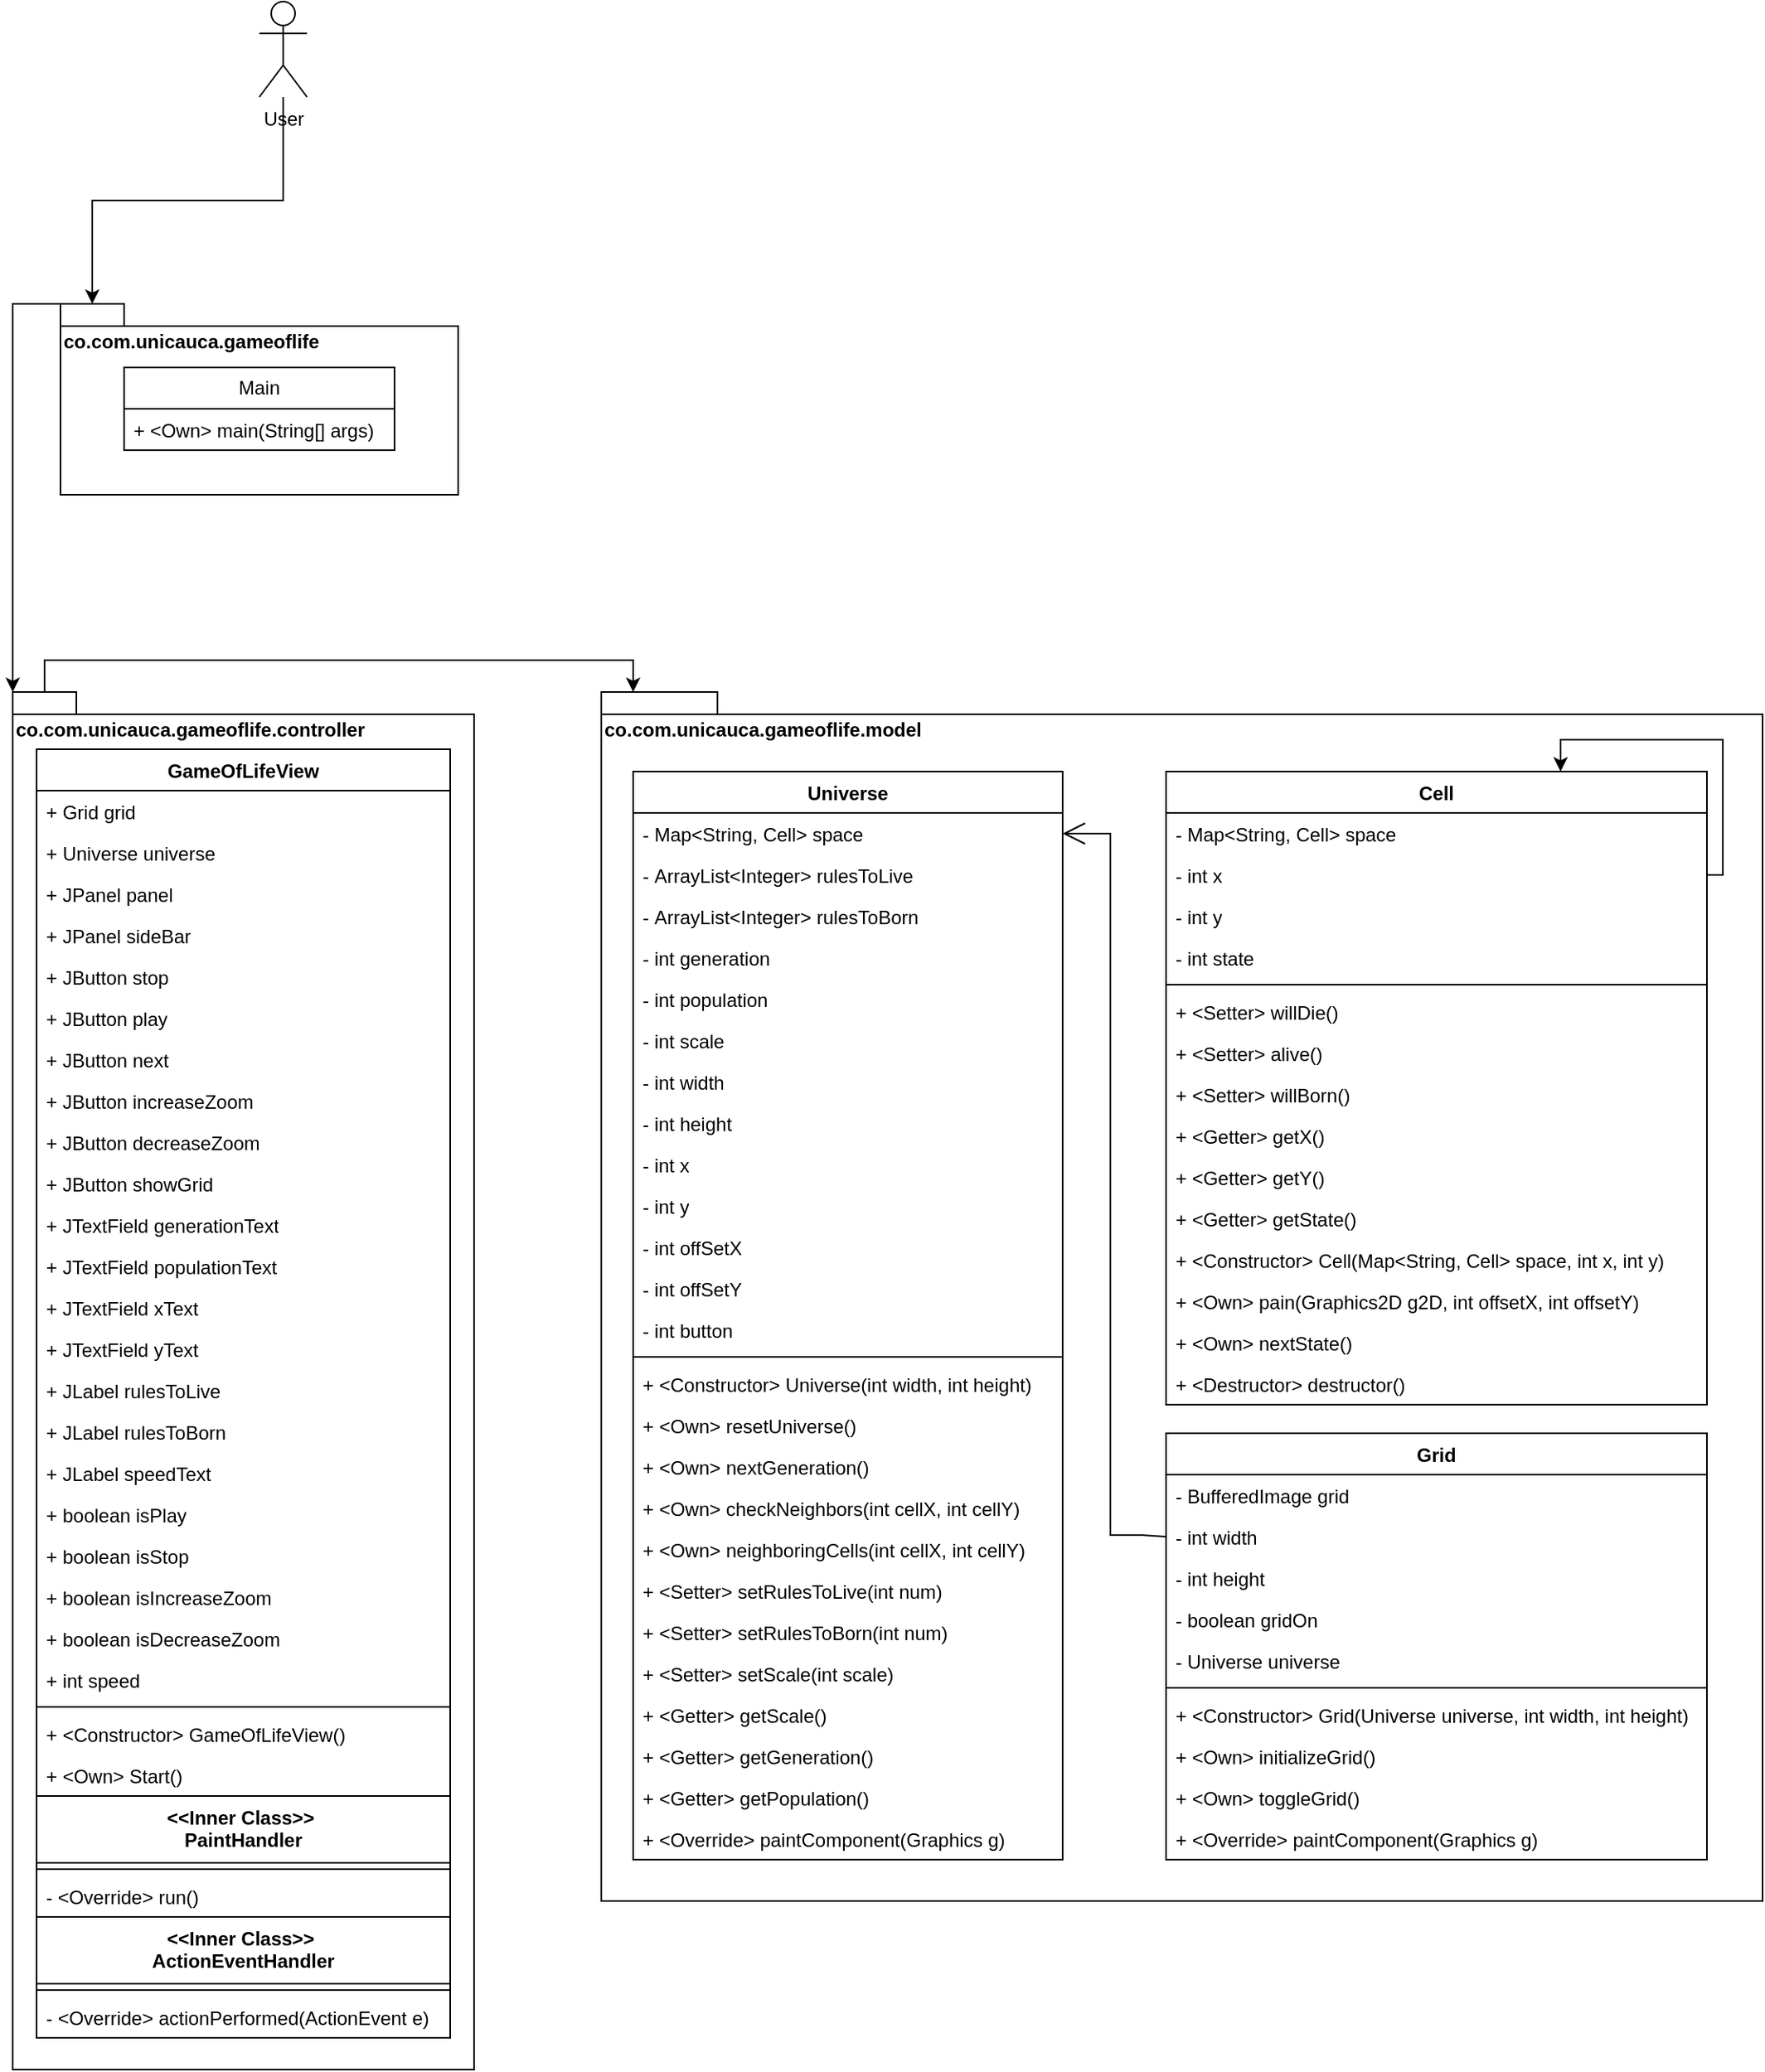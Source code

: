 <mxfile version="22.0.8" type="github">
  <diagram name="Página-1" id="Q6K7yyjsWoY5JZJmPjny">
    <mxGraphModel dx="1920" dy="1323" grid="1" gridSize="10" guides="1" tooltips="1" connect="1" arrows="1" fold="1" page="1" pageScale="1" pageWidth="827" pageHeight="1169" math="0" shadow="0">
      <root>
        <mxCell id="0" />
        <mxCell id="1" parent="0" />
        <mxCell id="TEY3jmwEBBgoZcycU3_V-5" value="co.com.unicauca.gameoflife.model" style="shape=folder;fontStyle=1;spacingTop=10;tabWidth=40;tabHeight=14;tabPosition=left;html=1;whiteSpace=wrap;align=left;verticalAlign=top;horizontal=1;fontSize=12;labelBackgroundColor=none;" vertex="1" parent="1">
          <mxGeometry x="50" y="584" width="730" height="760" as="geometry" />
        </mxCell>
        <mxCell id="TEY3jmwEBBgoZcycU3_V-6" value="co.com.unicauca.gameoflife.controller" style="shape=folder;fontStyle=1;spacingTop=10;tabWidth=40;tabHeight=14;tabPosition=left;html=1;whiteSpace=wrap;verticalAlign=top;align=left;" vertex="1" parent="1">
          <mxGeometry x="-320" y="584" width="290" height="866" as="geometry" />
        </mxCell>
        <mxCell id="TEY3jmwEBBgoZcycU3_V-23" value="Cell" style="swimlane;fontStyle=1;align=center;verticalAlign=top;childLayout=stackLayout;horizontal=1;startSize=26;horizontalStack=0;resizeParent=1;resizeParentMax=0;resizeLast=0;collapsible=1;marginBottom=0;whiteSpace=wrap;html=1;" vertex="1" parent="1">
          <mxGeometry x="405" y="634" width="340" height="398" as="geometry" />
        </mxCell>
        <mxCell id="TEY3jmwEBBgoZcycU3_V-24" value="-&amp;nbsp;Map&amp;lt;String, Cell&amp;gt; space" style="text;strokeColor=none;fillColor=none;align=left;verticalAlign=top;spacingLeft=4;spacingRight=4;overflow=hidden;rotatable=0;points=[[0,0.5],[1,0.5]];portConstraint=eastwest;whiteSpace=wrap;html=1;" vertex="1" parent="TEY3jmwEBBgoZcycU3_V-23">
          <mxGeometry y="26" width="340" height="26" as="geometry" />
        </mxCell>
        <mxCell id="TEY3jmwEBBgoZcycU3_V-41" style="edgeStyle=orthogonalEdgeStyle;rounded=0;orthogonalLoop=1;jettySize=auto;html=1;exitX=1;exitY=0.5;exitDx=0;exitDy=0;" edge="1" parent="TEY3jmwEBBgoZcycU3_V-23" source="TEY3jmwEBBgoZcycU3_V-27">
          <mxGeometry relative="1" as="geometry">
            <mxPoint x="248" as="targetPoint" />
            <Array as="points">
              <mxPoint x="350" y="65" />
              <mxPoint x="350" y="-20" />
              <mxPoint x="248" y="-20" />
            </Array>
          </mxGeometry>
        </mxCell>
        <mxCell id="TEY3jmwEBBgoZcycU3_V-27" value="-&amp;nbsp;int x" style="text;strokeColor=none;fillColor=none;align=left;verticalAlign=top;spacingLeft=4;spacingRight=4;overflow=hidden;rotatable=0;points=[[0,0.5],[1,0.5]];portConstraint=eastwest;whiteSpace=wrap;html=1;" vertex="1" parent="TEY3jmwEBBgoZcycU3_V-23">
          <mxGeometry y="52" width="340" height="26" as="geometry" />
        </mxCell>
        <mxCell id="TEY3jmwEBBgoZcycU3_V-30" value="-&amp;nbsp;int y" style="text;strokeColor=none;fillColor=none;align=left;verticalAlign=top;spacingLeft=4;spacingRight=4;overflow=hidden;rotatable=0;points=[[0,0.5],[1,0.5]];portConstraint=eastwest;whiteSpace=wrap;html=1;" vertex="1" parent="TEY3jmwEBBgoZcycU3_V-23">
          <mxGeometry y="78" width="340" height="26" as="geometry" />
        </mxCell>
        <mxCell id="TEY3jmwEBBgoZcycU3_V-31" value="-&amp;nbsp;int state" style="text;strokeColor=none;fillColor=none;align=left;verticalAlign=top;spacingLeft=4;spacingRight=4;overflow=hidden;rotatable=0;points=[[0,0.5],[1,0.5]];portConstraint=eastwest;whiteSpace=wrap;html=1;" vertex="1" parent="TEY3jmwEBBgoZcycU3_V-23">
          <mxGeometry y="104" width="340" height="26" as="geometry" />
        </mxCell>
        <mxCell id="TEY3jmwEBBgoZcycU3_V-25" value="" style="line;strokeWidth=1;fillColor=none;align=left;verticalAlign=middle;spacingTop=-1;spacingLeft=3;spacingRight=3;rotatable=0;labelPosition=right;points=[];portConstraint=eastwest;strokeColor=inherit;" vertex="1" parent="TEY3jmwEBBgoZcycU3_V-23">
          <mxGeometry y="130" width="340" height="8" as="geometry" />
        </mxCell>
        <mxCell id="TEY3jmwEBBgoZcycU3_V-35" value="+ &amp;lt;Setter&amp;gt; willDie()" style="text;strokeColor=none;fillColor=none;align=left;verticalAlign=top;spacingLeft=4;spacingRight=4;overflow=hidden;rotatable=0;points=[[0,0.5],[1,0.5]];portConstraint=eastwest;whiteSpace=wrap;html=1;" vertex="1" parent="TEY3jmwEBBgoZcycU3_V-23">
          <mxGeometry y="138" width="340" height="26" as="geometry" />
        </mxCell>
        <mxCell id="TEY3jmwEBBgoZcycU3_V-36" value="+ &amp;lt;Setter&amp;gt; alive()" style="text;strokeColor=none;fillColor=none;align=left;verticalAlign=top;spacingLeft=4;spacingRight=4;overflow=hidden;rotatable=0;points=[[0,0.5],[1,0.5]];portConstraint=eastwest;whiteSpace=wrap;html=1;" vertex="1" parent="TEY3jmwEBBgoZcycU3_V-23">
          <mxGeometry y="164" width="340" height="26" as="geometry" />
        </mxCell>
        <mxCell id="TEY3jmwEBBgoZcycU3_V-34" value="+ &amp;lt;Setter&amp;gt; willBorn()" style="text;strokeColor=none;fillColor=none;align=left;verticalAlign=top;spacingLeft=4;spacingRight=4;overflow=hidden;rotatable=0;points=[[0,0.5],[1,0.5]];portConstraint=eastwest;whiteSpace=wrap;html=1;" vertex="1" parent="TEY3jmwEBBgoZcycU3_V-23">
          <mxGeometry y="190" width="340" height="26" as="geometry" />
        </mxCell>
        <mxCell id="TEY3jmwEBBgoZcycU3_V-37" value="+ &amp;lt;Getter&amp;gt; getX()" style="text;strokeColor=none;fillColor=none;align=left;verticalAlign=top;spacingLeft=4;spacingRight=4;overflow=hidden;rotatable=0;points=[[0,0.5],[1,0.5]];portConstraint=eastwest;whiteSpace=wrap;html=1;" vertex="1" parent="TEY3jmwEBBgoZcycU3_V-23">
          <mxGeometry y="216" width="340" height="26" as="geometry" />
        </mxCell>
        <mxCell id="TEY3jmwEBBgoZcycU3_V-38" value="+ &amp;lt;Getter&amp;gt; getY()" style="text;strokeColor=none;fillColor=none;align=left;verticalAlign=top;spacingLeft=4;spacingRight=4;overflow=hidden;rotatable=0;points=[[0,0.5],[1,0.5]];portConstraint=eastwest;whiteSpace=wrap;html=1;" vertex="1" parent="TEY3jmwEBBgoZcycU3_V-23">
          <mxGeometry y="242" width="340" height="26" as="geometry" />
        </mxCell>
        <mxCell id="TEY3jmwEBBgoZcycU3_V-39" value="+ &amp;lt;Getter&amp;gt; getState()" style="text;strokeColor=none;fillColor=none;align=left;verticalAlign=top;spacingLeft=4;spacingRight=4;overflow=hidden;rotatable=0;points=[[0,0.5],[1,0.5]];portConstraint=eastwest;whiteSpace=wrap;html=1;" vertex="1" parent="TEY3jmwEBBgoZcycU3_V-23">
          <mxGeometry y="268" width="340" height="26" as="geometry" />
        </mxCell>
        <mxCell id="TEY3jmwEBBgoZcycU3_V-26" value="+&amp;nbsp;&amp;lt;Constructor&amp;gt;&lt;span style=&quot;background-color: initial;&quot;&gt;&amp;nbsp;Cell(Map&amp;lt;String, Cell&amp;gt; space, int x, int y)&lt;/span&gt;" style="text;strokeColor=none;fillColor=none;align=left;verticalAlign=top;spacingLeft=4;spacingRight=4;overflow=hidden;rotatable=0;points=[[0,0.5],[1,0.5]];portConstraint=eastwest;whiteSpace=wrap;html=1;" vertex="1" parent="TEY3jmwEBBgoZcycU3_V-23">
          <mxGeometry y="294" width="340" height="26" as="geometry" />
        </mxCell>
        <mxCell id="TEY3jmwEBBgoZcycU3_V-32" value="+&amp;nbsp;&amp;lt;Own&amp;gt;&lt;span style=&quot;background-color: initial;&quot;&gt;&amp;nbsp;pain(Graphics2D g2D, int offsetX, int offsetY)&lt;/span&gt;" style="text;strokeColor=none;fillColor=none;align=left;verticalAlign=top;spacingLeft=4;spacingRight=4;overflow=hidden;rotatable=0;points=[[0,0.5],[1,0.5]];portConstraint=eastwest;whiteSpace=wrap;html=1;" vertex="1" parent="TEY3jmwEBBgoZcycU3_V-23">
          <mxGeometry y="320" width="340" height="26" as="geometry" />
        </mxCell>
        <mxCell id="TEY3jmwEBBgoZcycU3_V-33" value="+ &amp;lt;Own&amp;gt; nextState()" style="text;strokeColor=none;fillColor=none;align=left;verticalAlign=top;spacingLeft=4;spacingRight=4;overflow=hidden;rotatable=0;points=[[0,0.5],[1,0.5]];portConstraint=eastwest;whiteSpace=wrap;html=1;" vertex="1" parent="TEY3jmwEBBgoZcycU3_V-23">
          <mxGeometry y="346" width="340" height="26" as="geometry" />
        </mxCell>
        <mxCell id="TEY3jmwEBBgoZcycU3_V-40" value="+ &amp;lt;Destructor&amp;gt; destructor()" style="text;strokeColor=none;fillColor=none;align=left;verticalAlign=top;spacingLeft=4;spacingRight=4;overflow=hidden;rotatable=0;points=[[0,0.5],[1,0.5]];portConstraint=eastwest;whiteSpace=wrap;html=1;" vertex="1" parent="TEY3jmwEBBgoZcycU3_V-23">
          <mxGeometry y="372" width="340" height="26" as="geometry" />
        </mxCell>
        <mxCell id="TEY3jmwEBBgoZcycU3_V-42" value="Universe" style="swimlane;fontStyle=1;align=center;verticalAlign=top;childLayout=stackLayout;horizontal=1;startSize=26;horizontalStack=0;resizeParent=1;resizeParentMax=0;resizeLast=0;collapsible=1;marginBottom=0;whiteSpace=wrap;html=1;" vertex="1" parent="1">
          <mxGeometry x="70" y="634" width="270" height="684" as="geometry" />
        </mxCell>
        <mxCell id="TEY3jmwEBBgoZcycU3_V-12" value="-&amp;nbsp;Map&amp;lt;String, Cell&amp;gt; space" style="text;strokeColor=none;fillColor=none;align=left;verticalAlign=top;spacingLeft=4;spacingRight=4;overflow=hidden;rotatable=0;points=[[0,0.5],[1,0.5]];portConstraint=eastwest;whiteSpace=wrap;html=1;" vertex="1" parent="TEY3jmwEBBgoZcycU3_V-42">
          <mxGeometry y="26" width="270" height="26" as="geometry" />
        </mxCell>
        <mxCell id="TEY3jmwEBBgoZcycU3_V-13" value="-&amp;nbsp;ArrayList&amp;lt;Integer&amp;gt; rulesToLive" style="text;strokeColor=none;fillColor=none;align=left;verticalAlign=top;spacingLeft=4;spacingRight=4;overflow=hidden;rotatable=0;points=[[0,0.5],[1,0.5]];portConstraint=eastwest;whiteSpace=wrap;html=1;" vertex="1" parent="TEY3jmwEBBgoZcycU3_V-42">
          <mxGeometry y="52" width="270" height="26" as="geometry" />
        </mxCell>
        <mxCell id="TEY3jmwEBBgoZcycU3_V-43" value="-&amp;nbsp;ArrayList&amp;lt;Integer&amp;gt; rulesToBorn" style="text;strokeColor=none;fillColor=none;align=left;verticalAlign=top;spacingLeft=4;spacingRight=4;overflow=hidden;rotatable=0;points=[[0,0.5],[1,0.5]];portConstraint=eastwest;whiteSpace=wrap;html=1;" vertex="1" parent="TEY3jmwEBBgoZcycU3_V-42">
          <mxGeometry y="78" width="270" height="26" as="geometry" />
        </mxCell>
        <mxCell id="TEY3jmwEBBgoZcycU3_V-46" value="- int generation" style="text;strokeColor=none;fillColor=none;align=left;verticalAlign=top;spacingLeft=4;spacingRight=4;overflow=hidden;rotatable=0;points=[[0,0.5],[1,0.5]];portConstraint=eastwest;whiteSpace=wrap;html=1;" vertex="1" parent="TEY3jmwEBBgoZcycU3_V-42">
          <mxGeometry y="104" width="270" height="26" as="geometry" />
        </mxCell>
        <mxCell id="TEY3jmwEBBgoZcycU3_V-47" value="-&amp;nbsp;int population" style="text;strokeColor=none;fillColor=none;align=left;verticalAlign=top;spacingLeft=4;spacingRight=4;overflow=hidden;rotatable=0;points=[[0,0.5],[1,0.5]];portConstraint=eastwest;whiteSpace=wrap;html=1;" vertex="1" parent="TEY3jmwEBBgoZcycU3_V-42">
          <mxGeometry y="130" width="270" height="26" as="geometry" />
        </mxCell>
        <mxCell id="TEY3jmwEBBgoZcycU3_V-48" value="-&amp;nbsp;int scale" style="text;strokeColor=none;fillColor=none;align=left;verticalAlign=top;spacingLeft=4;spacingRight=4;overflow=hidden;rotatable=0;points=[[0,0.5],[1,0.5]];portConstraint=eastwest;whiteSpace=wrap;html=1;" vertex="1" parent="TEY3jmwEBBgoZcycU3_V-42">
          <mxGeometry y="156" width="270" height="26" as="geometry" />
        </mxCell>
        <mxCell id="TEY3jmwEBBgoZcycU3_V-49" value="-&amp;nbsp;int width" style="text;strokeColor=none;fillColor=none;align=left;verticalAlign=top;spacingLeft=4;spacingRight=4;overflow=hidden;rotatable=0;points=[[0,0.5],[1,0.5]];portConstraint=eastwest;whiteSpace=wrap;html=1;" vertex="1" parent="TEY3jmwEBBgoZcycU3_V-42">
          <mxGeometry y="182" width="270" height="26" as="geometry" />
        </mxCell>
        <mxCell id="TEY3jmwEBBgoZcycU3_V-50" value="-&amp;nbsp;int height" style="text;strokeColor=none;fillColor=none;align=left;verticalAlign=top;spacingLeft=4;spacingRight=4;overflow=hidden;rotatable=0;points=[[0,0.5],[1,0.5]];portConstraint=eastwest;whiteSpace=wrap;html=1;" vertex="1" parent="TEY3jmwEBBgoZcycU3_V-42">
          <mxGeometry y="208" width="270" height="26" as="geometry" />
        </mxCell>
        <mxCell id="TEY3jmwEBBgoZcycU3_V-51" value="-&amp;nbsp;int x" style="text;strokeColor=none;fillColor=none;align=left;verticalAlign=top;spacingLeft=4;spacingRight=4;overflow=hidden;rotatable=0;points=[[0,0.5],[1,0.5]];portConstraint=eastwest;whiteSpace=wrap;html=1;" vertex="1" parent="TEY3jmwEBBgoZcycU3_V-42">
          <mxGeometry y="234" width="270" height="26" as="geometry" />
        </mxCell>
        <mxCell id="TEY3jmwEBBgoZcycU3_V-52" value="-&amp;nbsp;int y" style="text;strokeColor=none;fillColor=none;align=left;verticalAlign=top;spacingLeft=4;spacingRight=4;overflow=hidden;rotatable=0;points=[[0,0.5],[1,0.5]];portConstraint=eastwest;whiteSpace=wrap;html=1;" vertex="1" parent="TEY3jmwEBBgoZcycU3_V-42">
          <mxGeometry y="260" width="270" height="26" as="geometry" />
        </mxCell>
        <mxCell id="TEY3jmwEBBgoZcycU3_V-53" value="-&amp;nbsp;int offSetX" style="text;strokeColor=none;fillColor=none;align=left;verticalAlign=top;spacingLeft=4;spacingRight=4;overflow=hidden;rotatable=0;points=[[0,0.5],[1,0.5]];portConstraint=eastwest;whiteSpace=wrap;html=1;" vertex="1" parent="TEY3jmwEBBgoZcycU3_V-42">
          <mxGeometry y="286" width="270" height="26" as="geometry" />
        </mxCell>
        <mxCell id="TEY3jmwEBBgoZcycU3_V-54" value="-&amp;nbsp;int offSetY" style="text;strokeColor=none;fillColor=none;align=left;verticalAlign=top;spacingLeft=4;spacingRight=4;overflow=hidden;rotatable=0;points=[[0,0.5],[1,0.5]];portConstraint=eastwest;whiteSpace=wrap;html=1;" vertex="1" parent="TEY3jmwEBBgoZcycU3_V-42">
          <mxGeometry y="312" width="270" height="26" as="geometry" />
        </mxCell>
        <mxCell id="TEY3jmwEBBgoZcycU3_V-55" value="-&amp;nbsp;int button" style="text;strokeColor=none;fillColor=none;align=left;verticalAlign=top;spacingLeft=4;spacingRight=4;overflow=hidden;rotatable=0;points=[[0,0.5],[1,0.5]];portConstraint=eastwest;whiteSpace=wrap;html=1;" vertex="1" parent="TEY3jmwEBBgoZcycU3_V-42">
          <mxGeometry y="338" width="270" height="26" as="geometry" />
        </mxCell>
        <mxCell id="TEY3jmwEBBgoZcycU3_V-44" value="" style="line;strokeWidth=1;fillColor=none;align=left;verticalAlign=middle;spacingTop=-1;spacingLeft=3;spacingRight=3;rotatable=0;labelPosition=right;points=[];portConstraint=eastwest;strokeColor=inherit;" vertex="1" parent="TEY3jmwEBBgoZcycU3_V-42">
          <mxGeometry y="364" width="270" height="8" as="geometry" />
        </mxCell>
        <mxCell id="TEY3jmwEBBgoZcycU3_V-45" value="+ &amp;lt;Constructor&amp;gt;&amp;nbsp;Universe(int width, int height)" style="text;strokeColor=none;fillColor=none;align=left;verticalAlign=top;spacingLeft=4;spacingRight=4;overflow=hidden;rotatable=0;points=[[0,0.5],[1,0.5]];portConstraint=eastwest;whiteSpace=wrap;html=1;" vertex="1" parent="TEY3jmwEBBgoZcycU3_V-42">
          <mxGeometry y="372" width="270" height="26" as="geometry" />
        </mxCell>
        <mxCell id="TEY3jmwEBBgoZcycU3_V-56" value="+ &amp;lt;Own&amp;gt;&amp;nbsp;resetUniverse()" style="text;strokeColor=none;fillColor=none;align=left;verticalAlign=top;spacingLeft=4;spacingRight=4;overflow=hidden;rotatable=0;points=[[0,0.5],[1,0.5]];portConstraint=eastwest;whiteSpace=wrap;html=1;" vertex="1" parent="TEY3jmwEBBgoZcycU3_V-42">
          <mxGeometry y="398" width="270" height="26" as="geometry" />
        </mxCell>
        <mxCell id="TEY3jmwEBBgoZcycU3_V-57" value="+ &amp;lt;Own&amp;gt;&amp;nbsp;nextGeneration()" style="text;strokeColor=none;fillColor=none;align=left;verticalAlign=top;spacingLeft=4;spacingRight=4;overflow=hidden;rotatable=0;points=[[0,0.5],[1,0.5]];portConstraint=eastwest;whiteSpace=wrap;html=1;" vertex="1" parent="TEY3jmwEBBgoZcycU3_V-42">
          <mxGeometry y="424" width="270" height="26" as="geometry" />
        </mxCell>
        <mxCell id="TEY3jmwEBBgoZcycU3_V-58" value="+ &amp;lt;Own&amp;gt;&amp;nbsp;checkNeighbors(int cellX, int cellY)" style="text;strokeColor=none;fillColor=none;align=left;verticalAlign=top;spacingLeft=4;spacingRight=4;overflow=hidden;rotatable=0;points=[[0,0.5],[1,0.5]];portConstraint=eastwest;whiteSpace=wrap;html=1;" vertex="1" parent="TEY3jmwEBBgoZcycU3_V-42">
          <mxGeometry y="450" width="270" height="26" as="geometry" />
        </mxCell>
        <mxCell id="TEY3jmwEBBgoZcycU3_V-59" value="+ &amp;lt;Own&amp;gt;&amp;nbsp;neighboringCells(int cellX, int cellY)" style="text;strokeColor=none;fillColor=none;align=left;verticalAlign=top;spacingLeft=4;spacingRight=4;overflow=hidden;rotatable=0;points=[[0,0.5],[1,0.5]];portConstraint=eastwest;whiteSpace=wrap;html=1;" vertex="1" parent="TEY3jmwEBBgoZcycU3_V-42">
          <mxGeometry y="476" width="270" height="26" as="geometry" />
        </mxCell>
        <mxCell id="TEY3jmwEBBgoZcycU3_V-61" value="+ &amp;lt;Setter&amp;gt;&amp;nbsp;setRulesToLive(int num)" style="text;strokeColor=none;fillColor=none;align=left;verticalAlign=top;spacingLeft=4;spacingRight=4;overflow=hidden;rotatable=0;points=[[0,0.5],[1,0.5]];portConstraint=eastwest;whiteSpace=wrap;html=1;" vertex="1" parent="TEY3jmwEBBgoZcycU3_V-42">
          <mxGeometry y="502" width="270" height="26" as="geometry" />
        </mxCell>
        <mxCell id="TEY3jmwEBBgoZcycU3_V-62" value="+ &amp;lt;Setter&amp;gt;&amp;nbsp;setRulesToBorn(int num)" style="text;strokeColor=none;fillColor=none;align=left;verticalAlign=top;spacingLeft=4;spacingRight=4;overflow=hidden;rotatable=0;points=[[0,0.5],[1,0.5]];portConstraint=eastwest;whiteSpace=wrap;html=1;" vertex="1" parent="TEY3jmwEBBgoZcycU3_V-42">
          <mxGeometry y="528" width="270" height="26" as="geometry" />
        </mxCell>
        <mxCell id="TEY3jmwEBBgoZcycU3_V-64" value="+ &amp;lt;Setter&amp;gt;&amp;nbsp;setScale(int scale)" style="text;strokeColor=none;fillColor=none;align=left;verticalAlign=top;spacingLeft=4;spacingRight=4;overflow=hidden;rotatable=0;points=[[0,0.5],[1,0.5]];portConstraint=eastwest;whiteSpace=wrap;html=1;" vertex="1" parent="TEY3jmwEBBgoZcycU3_V-42">
          <mxGeometry y="554" width="270" height="26" as="geometry" />
        </mxCell>
        <mxCell id="TEY3jmwEBBgoZcycU3_V-70" value="+ &amp;lt;Getter&amp;gt; getScale()" style="text;strokeColor=none;fillColor=none;align=left;verticalAlign=top;spacingLeft=4;spacingRight=4;overflow=hidden;rotatable=0;points=[[0,0.5],[1,0.5]];portConstraint=eastwest;whiteSpace=wrap;html=1;" vertex="1" parent="TEY3jmwEBBgoZcycU3_V-42">
          <mxGeometry y="580" width="270" height="26" as="geometry" />
        </mxCell>
        <mxCell id="TEY3jmwEBBgoZcycU3_V-69" value="+ &amp;lt;Getter&amp;gt; getGeneration()" style="text;strokeColor=none;fillColor=none;align=left;verticalAlign=top;spacingLeft=4;spacingRight=4;overflow=hidden;rotatable=0;points=[[0,0.5],[1,0.5]];portConstraint=eastwest;whiteSpace=wrap;html=1;" vertex="1" parent="TEY3jmwEBBgoZcycU3_V-42">
          <mxGeometry y="606" width="270" height="26" as="geometry" />
        </mxCell>
        <mxCell id="TEY3jmwEBBgoZcycU3_V-68" value="+ &amp;lt;Getter&amp;gt; getPopulation()" style="text;strokeColor=none;fillColor=none;align=left;verticalAlign=top;spacingLeft=4;spacingRight=4;overflow=hidden;rotatable=0;points=[[0,0.5],[1,0.5]];portConstraint=eastwest;whiteSpace=wrap;html=1;" vertex="1" parent="TEY3jmwEBBgoZcycU3_V-42">
          <mxGeometry y="632" width="270" height="26" as="geometry" />
        </mxCell>
        <mxCell id="TEY3jmwEBBgoZcycU3_V-60" value="+ &amp;lt;Override&amp;gt;&amp;nbsp;paintComponent(Graphics g)" style="text;strokeColor=none;fillColor=none;align=left;verticalAlign=top;spacingLeft=4;spacingRight=4;overflow=hidden;rotatable=0;points=[[0,0.5],[1,0.5]];portConstraint=eastwest;whiteSpace=wrap;html=1;" vertex="1" parent="TEY3jmwEBBgoZcycU3_V-42">
          <mxGeometry y="658" width="270" height="26" as="geometry" />
        </mxCell>
        <mxCell id="TEY3jmwEBBgoZcycU3_V-71" value="Grid" style="swimlane;fontStyle=1;align=center;verticalAlign=top;childLayout=stackLayout;horizontal=1;startSize=26;horizontalStack=0;resizeParent=1;resizeParentMax=0;resizeLast=0;collapsible=1;marginBottom=0;whiteSpace=wrap;html=1;" vertex="1" parent="1">
          <mxGeometry x="405" y="1050" width="340" height="268" as="geometry" />
        </mxCell>
        <mxCell id="TEY3jmwEBBgoZcycU3_V-72" value="-&amp;nbsp;BufferedImage grid" style="text;strokeColor=none;fillColor=none;align=left;verticalAlign=top;spacingLeft=4;spacingRight=4;overflow=hidden;rotatable=0;points=[[0,0.5],[1,0.5]];portConstraint=eastwest;whiteSpace=wrap;html=1;" vertex="1" parent="TEY3jmwEBBgoZcycU3_V-71">
          <mxGeometry y="26" width="340" height="26" as="geometry" />
        </mxCell>
        <mxCell id="TEY3jmwEBBgoZcycU3_V-76" value="- int width" style="text;strokeColor=none;fillColor=none;align=left;verticalAlign=top;spacingLeft=4;spacingRight=4;overflow=hidden;rotatable=0;points=[[0,0.5],[1,0.5]];portConstraint=eastwest;whiteSpace=wrap;html=1;" vertex="1" parent="TEY3jmwEBBgoZcycU3_V-71">
          <mxGeometry y="52" width="340" height="26" as="geometry" />
        </mxCell>
        <mxCell id="TEY3jmwEBBgoZcycU3_V-75" value="- int height" style="text;strokeColor=none;fillColor=none;align=left;verticalAlign=top;spacingLeft=4;spacingRight=4;overflow=hidden;rotatable=0;points=[[0,0.5],[1,0.5]];portConstraint=eastwest;whiteSpace=wrap;html=1;" vertex="1" parent="TEY3jmwEBBgoZcycU3_V-71">
          <mxGeometry y="78" width="340" height="26" as="geometry" />
        </mxCell>
        <mxCell id="TEY3jmwEBBgoZcycU3_V-77" value="- boolean gridOn" style="text;strokeColor=none;fillColor=none;align=left;verticalAlign=top;spacingLeft=4;spacingRight=4;overflow=hidden;rotatable=0;points=[[0,0.5],[1,0.5]];portConstraint=eastwest;whiteSpace=wrap;html=1;" vertex="1" parent="TEY3jmwEBBgoZcycU3_V-71">
          <mxGeometry y="104" width="340" height="26" as="geometry" />
        </mxCell>
        <mxCell id="TEY3jmwEBBgoZcycU3_V-78" value="- Universe universe" style="text;strokeColor=none;fillColor=none;align=left;verticalAlign=top;spacingLeft=4;spacingRight=4;overflow=hidden;rotatable=0;points=[[0,0.5],[1,0.5]];portConstraint=eastwest;whiteSpace=wrap;html=1;" vertex="1" parent="TEY3jmwEBBgoZcycU3_V-71">
          <mxGeometry y="130" width="340" height="26" as="geometry" />
        </mxCell>
        <mxCell id="TEY3jmwEBBgoZcycU3_V-73" value="" style="line;strokeWidth=1;fillColor=none;align=left;verticalAlign=middle;spacingTop=-1;spacingLeft=3;spacingRight=3;rotatable=0;labelPosition=right;points=[];portConstraint=eastwest;strokeColor=inherit;" vertex="1" parent="TEY3jmwEBBgoZcycU3_V-71">
          <mxGeometry y="156" width="340" height="8" as="geometry" />
        </mxCell>
        <mxCell id="TEY3jmwEBBgoZcycU3_V-74" value="+&amp;nbsp;&amp;lt;Constructor&amp;gt; Grid(Universe universe, int width, int height)" style="text;strokeColor=none;fillColor=none;align=left;verticalAlign=top;spacingLeft=4;spacingRight=4;overflow=hidden;rotatable=0;points=[[0,0.5],[1,0.5]];portConstraint=eastwest;whiteSpace=wrap;html=1;" vertex="1" parent="TEY3jmwEBBgoZcycU3_V-71">
          <mxGeometry y="164" width="340" height="26" as="geometry" />
        </mxCell>
        <mxCell id="TEY3jmwEBBgoZcycU3_V-80" value="+&amp;nbsp;&amp;lt;Own&amp;gt; initializeGrid()" style="text;strokeColor=none;fillColor=none;align=left;verticalAlign=top;spacingLeft=4;spacingRight=4;overflow=hidden;rotatable=0;points=[[0,0.5],[1,0.5]];portConstraint=eastwest;whiteSpace=wrap;html=1;" vertex="1" parent="TEY3jmwEBBgoZcycU3_V-71">
          <mxGeometry y="190" width="340" height="26" as="geometry" />
        </mxCell>
        <mxCell id="TEY3jmwEBBgoZcycU3_V-81" value="+&amp;nbsp;&amp;lt;Own&amp;gt;&amp;nbsp;toggleGrid()" style="text;strokeColor=none;fillColor=none;align=left;verticalAlign=top;spacingLeft=4;spacingRight=4;overflow=hidden;rotatable=0;points=[[0,0.5],[1,0.5]];portConstraint=eastwest;whiteSpace=wrap;html=1;" vertex="1" parent="TEY3jmwEBBgoZcycU3_V-71">
          <mxGeometry y="216" width="340" height="26" as="geometry" />
        </mxCell>
        <mxCell id="TEY3jmwEBBgoZcycU3_V-79" value="+&amp;nbsp;&amp;lt;Override&amp;gt; paintComponent(Graphics g)" style="text;strokeColor=none;fillColor=none;align=left;verticalAlign=top;spacingLeft=4;spacingRight=4;overflow=hidden;rotatable=0;points=[[0,0.5],[1,0.5]];portConstraint=eastwest;whiteSpace=wrap;html=1;" vertex="1" parent="TEY3jmwEBBgoZcycU3_V-71">
          <mxGeometry y="242" width="340" height="26" as="geometry" />
        </mxCell>
        <mxCell id="TEY3jmwEBBgoZcycU3_V-82" value="" style="endArrow=open;endFill=1;endSize=12;html=1;rounded=0;exitX=0;exitY=0.5;exitDx=0;exitDy=0;entryX=1;entryY=0.5;entryDx=0;entryDy=0;" edge="1" parent="1" source="TEY3jmwEBBgoZcycU3_V-76" target="TEY3jmwEBBgoZcycU3_V-12">
          <mxGeometry width="160" relative="1" as="geometry">
            <mxPoint x="450" y="1064" as="sourcePoint" />
            <mxPoint x="610" y="1064" as="targetPoint" />
            <Array as="points">
              <mxPoint x="390" y="1114" />
              <mxPoint x="370" y="1114" />
              <mxPoint x="370" y="924" />
              <mxPoint x="370" y="673" />
            </Array>
          </mxGeometry>
        </mxCell>
        <mxCell id="TEY3jmwEBBgoZcycU3_V-83" value="User" style="shape=umlActor;verticalLabelPosition=bottom;verticalAlign=top;html=1;" vertex="1" parent="1">
          <mxGeometry x="-165" y="150" width="30" height="60" as="geometry" />
        </mxCell>
        <mxCell id="TEY3jmwEBBgoZcycU3_V-85" value="GameOfLifeView" style="swimlane;fontStyle=1;align=center;verticalAlign=top;childLayout=stackLayout;horizontal=1;startSize=26;horizontalStack=0;resizeParent=1;resizeParentMax=0;resizeLast=0;collapsible=1;marginBottom=0;whiteSpace=wrap;html=1;" vertex="1" parent="1">
          <mxGeometry x="-305" y="620" width="260" height="810" as="geometry" />
        </mxCell>
        <mxCell id="TEY3jmwEBBgoZcycU3_V-90" value="+ Grid grid" style="text;strokeColor=none;fillColor=none;align=left;verticalAlign=top;spacingLeft=4;spacingRight=4;overflow=hidden;rotatable=0;points=[[0,0.5],[1,0.5]];portConstraint=eastwest;whiteSpace=wrap;html=1;" vertex="1" parent="TEY3jmwEBBgoZcycU3_V-85">
          <mxGeometry y="26" width="260" height="26" as="geometry" />
        </mxCell>
        <mxCell id="TEY3jmwEBBgoZcycU3_V-93" value="+ Universe universe" style="text;strokeColor=none;fillColor=none;align=left;verticalAlign=top;spacingLeft=4;spacingRight=4;overflow=hidden;rotatable=0;points=[[0,0.5],[1,0.5]];portConstraint=eastwest;whiteSpace=wrap;html=1;" vertex="1" parent="TEY3jmwEBBgoZcycU3_V-85">
          <mxGeometry y="52" width="260" height="26" as="geometry" />
        </mxCell>
        <mxCell id="TEY3jmwEBBgoZcycU3_V-86" value="+ JPanel panel" style="text;strokeColor=none;fillColor=none;align=left;verticalAlign=top;spacingLeft=4;spacingRight=4;overflow=hidden;rotatable=0;points=[[0,0.5],[1,0.5]];portConstraint=eastwest;whiteSpace=wrap;html=1;" vertex="1" parent="TEY3jmwEBBgoZcycU3_V-85">
          <mxGeometry y="78" width="260" height="26" as="geometry" />
        </mxCell>
        <mxCell id="TEY3jmwEBBgoZcycU3_V-89" value="+ JPanel sideBar" style="text;strokeColor=none;fillColor=none;align=left;verticalAlign=top;spacingLeft=4;spacingRight=4;overflow=hidden;rotatable=0;points=[[0,0.5],[1,0.5]];portConstraint=eastwest;whiteSpace=wrap;html=1;" vertex="1" parent="TEY3jmwEBBgoZcycU3_V-85">
          <mxGeometry y="104" width="260" height="26" as="geometry" />
        </mxCell>
        <mxCell id="TEY3jmwEBBgoZcycU3_V-91" value="+ JButton stop" style="text;strokeColor=none;fillColor=none;align=left;verticalAlign=top;spacingLeft=4;spacingRight=4;overflow=hidden;rotatable=0;points=[[0,0.5],[1,0.5]];portConstraint=eastwest;whiteSpace=wrap;html=1;" vertex="1" parent="TEY3jmwEBBgoZcycU3_V-85">
          <mxGeometry y="130" width="260" height="26" as="geometry" />
        </mxCell>
        <mxCell id="TEY3jmwEBBgoZcycU3_V-95" value="+ JButton play" style="text;strokeColor=none;fillColor=none;align=left;verticalAlign=top;spacingLeft=4;spacingRight=4;overflow=hidden;rotatable=0;points=[[0,0.5],[1,0.5]];portConstraint=eastwest;whiteSpace=wrap;html=1;" vertex="1" parent="TEY3jmwEBBgoZcycU3_V-85">
          <mxGeometry y="156" width="260" height="26" as="geometry" />
        </mxCell>
        <mxCell id="TEY3jmwEBBgoZcycU3_V-92" value="+ JButton next" style="text;strokeColor=none;fillColor=none;align=left;verticalAlign=top;spacingLeft=4;spacingRight=4;overflow=hidden;rotatable=0;points=[[0,0.5],[1,0.5]];portConstraint=eastwest;whiteSpace=wrap;html=1;" vertex="1" parent="TEY3jmwEBBgoZcycU3_V-85">
          <mxGeometry y="182" width="260" height="26" as="geometry" />
        </mxCell>
        <mxCell id="TEY3jmwEBBgoZcycU3_V-96" value="+ JButton increaseZoom" style="text;strokeColor=none;fillColor=none;align=left;verticalAlign=top;spacingLeft=4;spacingRight=4;overflow=hidden;rotatable=0;points=[[0,0.5],[1,0.5]];portConstraint=eastwest;whiteSpace=wrap;html=1;" vertex="1" parent="TEY3jmwEBBgoZcycU3_V-85">
          <mxGeometry y="208" width="260" height="26" as="geometry" />
        </mxCell>
        <mxCell id="TEY3jmwEBBgoZcycU3_V-94" value="+ JButton decreaseZoom" style="text;strokeColor=none;fillColor=none;align=left;verticalAlign=top;spacingLeft=4;spacingRight=4;overflow=hidden;rotatable=0;points=[[0,0.5],[1,0.5]];portConstraint=eastwest;whiteSpace=wrap;html=1;" vertex="1" parent="TEY3jmwEBBgoZcycU3_V-85">
          <mxGeometry y="234" width="260" height="26" as="geometry" />
        </mxCell>
        <mxCell id="TEY3jmwEBBgoZcycU3_V-97" value="+ JButton showGrid" style="text;strokeColor=none;fillColor=none;align=left;verticalAlign=top;spacingLeft=4;spacingRight=4;overflow=hidden;rotatable=0;points=[[0,0.5],[1,0.5]];portConstraint=eastwest;whiteSpace=wrap;html=1;" vertex="1" parent="TEY3jmwEBBgoZcycU3_V-85">
          <mxGeometry y="260" width="260" height="26" as="geometry" />
        </mxCell>
        <mxCell id="TEY3jmwEBBgoZcycU3_V-98" value="+ JTextField generationText" style="text;strokeColor=none;fillColor=none;align=left;verticalAlign=top;spacingLeft=4;spacingRight=4;overflow=hidden;rotatable=0;points=[[0,0.5],[1,0.5]];portConstraint=eastwest;whiteSpace=wrap;html=1;" vertex="1" parent="TEY3jmwEBBgoZcycU3_V-85">
          <mxGeometry y="286" width="260" height="26" as="geometry" />
        </mxCell>
        <mxCell id="TEY3jmwEBBgoZcycU3_V-99" value="+ JTextField populationText" style="text;strokeColor=none;fillColor=none;align=left;verticalAlign=top;spacingLeft=4;spacingRight=4;overflow=hidden;rotatable=0;points=[[0,0.5],[1,0.5]];portConstraint=eastwest;whiteSpace=wrap;html=1;" vertex="1" parent="TEY3jmwEBBgoZcycU3_V-85">
          <mxGeometry y="312" width="260" height="26" as="geometry" />
        </mxCell>
        <mxCell id="TEY3jmwEBBgoZcycU3_V-100" value="+ JTextField xText" style="text;strokeColor=none;fillColor=none;align=left;verticalAlign=top;spacingLeft=4;spacingRight=4;overflow=hidden;rotatable=0;points=[[0,0.5],[1,0.5]];portConstraint=eastwest;whiteSpace=wrap;html=1;" vertex="1" parent="TEY3jmwEBBgoZcycU3_V-85">
          <mxGeometry y="338" width="260" height="26" as="geometry" />
        </mxCell>
        <mxCell id="TEY3jmwEBBgoZcycU3_V-101" value="+ JTextField yText" style="text;strokeColor=none;fillColor=none;align=left;verticalAlign=top;spacingLeft=4;spacingRight=4;overflow=hidden;rotatable=0;points=[[0,0.5],[1,0.5]];portConstraint=eastwest;whiteSpace=wrap;html=1;" vertex="1" parent="TEY3jmwEBBgoZcycU3_V-85">
          <mxGeometry y="364" width="260" height="26" as="geometry" />
        </mxCell>
        <mxCell id="TEY3jmwEBBgoZcycU3_V-102" value="+ JLabel rulesToLive" style="text;strokeColor=none;fillColor=none;align=left;verticalAlign=top;spacingLeft=4;spacingRight=4;overflow=hidden;rotatable=0;points=[[0,0.5],[1,0.5]];portConstraint=eastwest;whiteSpace=wrap;html=1;" vertex="1" parent="TEY3jmwEBBgoZcycU3_V-85">
          <mxGeometry y="390" width="260" height="26" as="geometry" />
        </mxCell>
        <mxCell id="TEY3jmwEBBgoZcycU3_V-103" value="+ JLabel rulesToBorn" style="text;strokeColor=none;fillColor=none;align=left;verticalAlign=top;spacingLeft=4;spacingRight=4;overflow=hidden;rotatable=0;points=[[0,0.5],[1,0.5]];portConstraint=eastwest;whiteSpace=wrap;html=1;" vertex="1" parent="TEY3jmwEBBgoZcycU3_V-85">
          <mxGeometry y="416" width="260" height="26" as="geometry" />
        </mxCell>
        <mxCell id="TEY3jmwEBBgoZcycU3_V-104" value="+ JLabel speedText" style="text;strokeColor=none;fillColor=none;align=left;verticalAlign=top;spacingLeft=4;spacingRight=4;overflow=hidden;rotatable=0;points=[[0,0.5],[1,0.5]];portConstraint=eastwest;whiteSpace=wrap;html=1;" vertex="1" parent="TEY3jmwEBBgoZcycU3_V-85">
          <mxGeometry y="442" width="260" height="26" as="geometry" />
        </mxCell>
        <mxCell id="TEY3jmwEBBgoZcycU3_V-105" value="+ boolean isPlay" style="text;strokeColor=none;fillColor=none;align=left;verticalAlign=top;spacingLeft=4;spacingRight=4;overflow=hidden;rotatable=0;points=[[0,0.5],[1,0.5]];portConstraint=eastwest;whiteSpace=wrap;html=1;" vertex="1" parent="TEY3jmwEBBgoZcycU3_V-85">
          <mxGeometry y="468" width="260" height="26" as="geometry" />
        </mxCell>
        <mxCell id="TEY3jmwEBBgoZcycU3_V-106" value="+ boolean isStop" style="text;strokeColor=none;fillColor=none;align=left;verticalAlign=top;spacingLeft=4;spacingRight=4;overflow=hidden;rotatable=0;points=[[0,0.5],[1,0.5]];portConstraint=eastwest;whiteSpace=wrap;html=1;" vertex="1" parent="TEY3jmwEBBgoZcycU3_V-85">
          <mxGeometry y="494" width="260" height="26" as="geometry" />
        </mxCell>
        <mxCell id="TEY3jmwEBBgoZcycU3_V-107" value="+ boolean isIncreaseZoom" style="text;strokeColor=none;fillColor=none;align=left;verticalAlign=top;spacingLeft=4;spacingRight=4;overflow=hidden;rotatable=0;points=[[0,0.5],[1,0.5]];portConstraint=eastwest;whiteSpace=wrap;html=1;" vertex="1" parent="TEY3jmwEBBgoZcycU3_V-85">
          <mxGeometry y="520" width="260" height="26" as="geometry" />
        </mxCell>
        <mxCell id="TEY3jmwEBBgoZcycU3_V-108" value="+ boolean isDecreaseZoom" style="text;strokeColor=none;fillColor=none;align=left;verticalAlign=top;spacingLeft=4;spacingRight=4;overflow=hidden;rotatable=0;points=[[0,0.5],[1,0.5]];portConstraint=eastwest;whiteSpace=wrap;html=1;" vertex="1" parent="TEY3jmwEBBgoZcycU3_V-85">
          <mxGeometry y="546" width="260" height="26" as="geometry" />
        </mxCell>
        <mxCell id="TEY3jmwEBBgoZcycU3_V-109" value="+ int speed" style="text;strokeColor=none;fillColor=none;align=left;verticalAlign=top;spacingLeft=4;spacingRight=4;overflow=hidden;rotatable=0;points=[[0,0.5],[1,0.5]];portConstraint=eastwest;whiteSpace=wrap;html=1;" vertex="1" parent="TEY3jmwEBBgoZcycU3_V-85">
          <mxGeometry y="572" width="260" height="26" as="geometry" />
        </mxCell>
        <mxCell id="TEY3jmwEBBgoZcycU3_V-87" value="" style="line;strokeWidth=1;fillColor=none;align=left;verticalAlign=middle;spacingTop=-1;spacingLeft=3;spacingRight=3;rotatable=0;labelPosition=right;points=[];portConstraint=eastwest;strokeColor=inherit;" vertex="1" parent="TEY3jmwEBBgoZcycU3_V-85">
          <mxGeometry y="598" width="260" height="8" as="geometry" />
        </mxCell>
        <mxCell id="TEY3jmwEBBgoZcycU3_V-88" value="+&amp;nbsp;&amp;lt;Constructor&amp;gt;&amp;nbsp;GameOfLifeView()" style="text;strokeColor=none;fillColor=none;align=left;verticalAlign=top;spacingLeft=4;spacingRight=4;overflow=hidden;rotatable=0;points=[[0,0.5],[1,0.5]];portConstraint=eastwest;whiteSpace=wrap;html=1;" vertex="1" parent="TEY3jmwEBBgoZcycU3_V-85">
          <mxGeometry y="606" width="260" height="26" as="geometry" />
        </mxCell>
        <mxCell id="TEY3jmwEBBgoZcycU3_V-110" value="+&amp;nbsp;&amp;lt;Own&amp;gt;&amp;nbsp;Start()" style="text;strokeColor=none;fillColor=none;align=left;verticalAlign=top;spacingLeft=4;spacingRight=4;overflow=hidden;rotatable=0;points=[[0,0.5],[1,0.5]];portConstraint=eastwest;whiteSpace=wrap;html=1;" vertex="1" parent="TEY3jmwEBBgoZcycU3_V-85">
          <mxGeometry y="632" width="260" height="26" as="geometry" />
        </mxCell>
        <mxCell id="TEY3jmwEBBgoZcycU3_V-111" value="&amp;lt;&amp;lt;Inner Class&amp;gt;&amp;gt;&amp;nbsp;&lt;br&gt;PaintHandler" style="swimlane;fontStyle=1;align=center;verticalAlign=top;childLayout=stackLayout;horizontal=1;startSize=42;horizontalStack=0;resizeParent=1;resizeParentMax=0;resizeLast=0;collapsible=1;marginBottom=0;whiteSpace=wrap;html=1;" vertex="1" parent="TEY3jmwEBBgoZcycU3_V-85">
          <mxGeometry y="658" width="260" height="152" as="geometry" />
        </mxCell>
        <mxCell id="TEY3jmwEBBgoZcycU3_V-113" value="" style="line;strokeWidth=1;fillColor=none;align=left;verticalAlign=middle;spacingTop=-1;spacingLeft=3;spacingRight=3;rotatable=0;labelPosition=right;points=[];portConstraint=eastwest;strokeColor=inherit;" vertex="1" parent="TEY3jmwEBBgoZcycU3_V-111">
          <mxGeometry y="42" width="260" height="8" as="geometry" />
        </mxCell>
        <mxCell id="TEY3jmwEBBgoZcycU3_V-114" value="- &amp;lt;Override&amp;gt; run()" style="text;strokeColor=none;fillColor=none;align=left;verticalAlign=top;spacingLeft=4;spacingRight=4;overflow=hidden;rotatable=0;points=[[0,0.5],[1,0.5]];portConstraint=eastwest;whiteSpace=wrap;html=1;" vertex="1" parent="TEY3jmwEBBgoZcycU3_V-111">
          <mxGeometry y="50" width="260" height="26" as="geometry" />
        </mxCell>
        <mxCell id="TEY3jmwEBBgoZcycU3_V-115" value="&amp;lt;&amp;lt;Inner Class&amp;gt;&amp;gt;&amp;nbsp;&lt;br&gt;ActionEventHandler" style="swimlane;fontStyle=1;align=center;verticalAlign=top;childLayout=stackLayout;horizontal=1;startSize=42;horizontalStack=0;resizeParent=1;resizeParentMax=0;resizeLast=0;collapsible=1;marginBottom=0;whiteSpace=wrap;html=1;" vertex="1" parent="TEY3jmwEBBgoZcycU3_V-111">
          <mxGeometry y="76" width="260" height="76" as="geometry" />
        </mxCell>
        <mxCell id="TEY3jmwEBBgoZcycU3_V-116" value="" style="line;strokeWidth=1;fillColor=none;align=left;verticalAlign=middle;spacingTop=-1;spacingLeft=3;spacingRight=3;rotatable=0;labelPosition=right;points=[];portConstraint=eastwest;strokeColor=inherit;" vertex="1" parent="TEY3jmwEBBgoZcycU3_V-115">
          <mxGeometry y="42" width="260" height="8" as="geometry" />
        </mxCell>
        <mxCell id="TEY3jmwEBBgoZcycU3_V-117" value="- &amp;lt;Override&amp;gt;&amp;nbsp;actionPerformed(ActionEvent e)&amp;nbsp;" style="text;strokeColor=none;fillColor=none;align=left;verticalAlign=top;spacingLeft=4;spacingRight=4;overflow=hidden;rotatable=0;points=[[0,0.5],[1,0.5]];portConstraint=eastwest;whiteSpace=wrap;html=1;" vertex="1" parent="TEY3jmwEBBgoZcycU3_V-115">
          <mxGeometry y="50" width="260" height="26" as="geometry" />
        </mxCell>
        <mxCell id="TEY3jmwEBBgoZcycU3_V-118" style="edgeStyle=orthogonalEdgeStyle;rounded=0;orthogonalLoop=1;jettySize=auto;html=1;exitX=0;exitY=0;exitDx=20;exitDy=0;exitPerimeter=0;entryX=0;entryY=0;entryDx=20;entryDy=0;entryPerimeter=0;" edge="1" parent="1" source="TEY3jmwEBBgoZcycU3_V-6" target="TEY3jmwEBBgoZcycU3_V-5">
          <mxGeometry relative="1" as="geometry" />
        </mxCell>
        <mxCell id="TEY3jmwEBBgoZcycU3_V-119" value="co.com.unicauca.gameoflife" style="shape=folder;fontStyle=1;spacingTop=10;tabWidth=40;tabHeight=14;tabPosition=left;html=1;whiteSpace=wrap;verticalAlign=top;align=left;" vertex="1" parent="1">
          <mxGeometry x="-290" y="340" width="250" height="120" as="geometry" />
        </mxCell>
        <mxCell id="TEY3jmwEBBgoZcycU3_V-19" value="Main" style="swimlane;fontStyle=0;childLayout=stackLayout;horizontal=1;startSize=26;fillColor=none;horizontalStack=0;resizeParent=1;resizeParentMax=0;resizeLast=0;collapsible=1;marginBottom=0;whiteSpace=wrap;html=1;" vertex="1" parent="1">
          <mxGeometry x="-250" y="380" width="170" height="52" as="geometry" />
        </mxCell>
        <mxCell id="TEY3jmwEBBgoZcycU3_V-20" value="+ &amp;lt;Own&amp;gt;&amp;nbsp;main(String[] args)" style="text;strokeColor=none;fillColor=none;align=left;verticalAlign=top;spacingLeft=4;spacingRight=4;overflow=hidden;rotatable=0;points=[[0,0.5],[1,0.5]];portConstraint=eastwest;whiteSpace=wrap;html=1;" vertex="1" parent="TEY3jmwEBBgoZcycU3_V-19">
          <mxGeometry y="26" width="170" height="26" as="geometry" />
        </mxCell>
        <mxCell id="TEY3jmwEBBgoZcycU3_V-122" style="edgeStyle=orthogonalEdgeStyle;rounded=0;orthogonalLoop=1;jettySize=auto;html=1;entryX=0;entryY=0;entryDx=20;entryDy=0;entryPerimeter=0;" edge="1" parent="1" source="TEY3jmwEBBgoZcycU3_V-83" target="TEY3jmwEBBgoZcycU3_V-119">
          <mxGeometry relative="1" as="geometry" />
        </mxCell>
        <mxCell id="TEY3jmwEBBgoZcycU3_V-123" style="edgeStyle=orthogonalEdgeStyle;rounded=0;orthogonalLoop=1;jettySize=auto;html=1;exitX=0;exitY=0;exitDx=0;exitDy=0;exitPerimeter=0;entryX=0;entryY=0;entryDx=0;entryDy=0;entryPerimeter=0;" edge="1" parent="1" source="TEY3jmwEBBgoZcycU3_V-119" target="TEY3jmwEBBgoZcycU3_V-6">
          <mxGeometry relative="1" as="geometry">
            <Array as="points">
              <mxPoint x="-320" y="340" />
            </Array>
          </mxGeometry>
        </mxCell>
      </root>
    </mxGraphModel>
  </diagram>
</mxfile>
